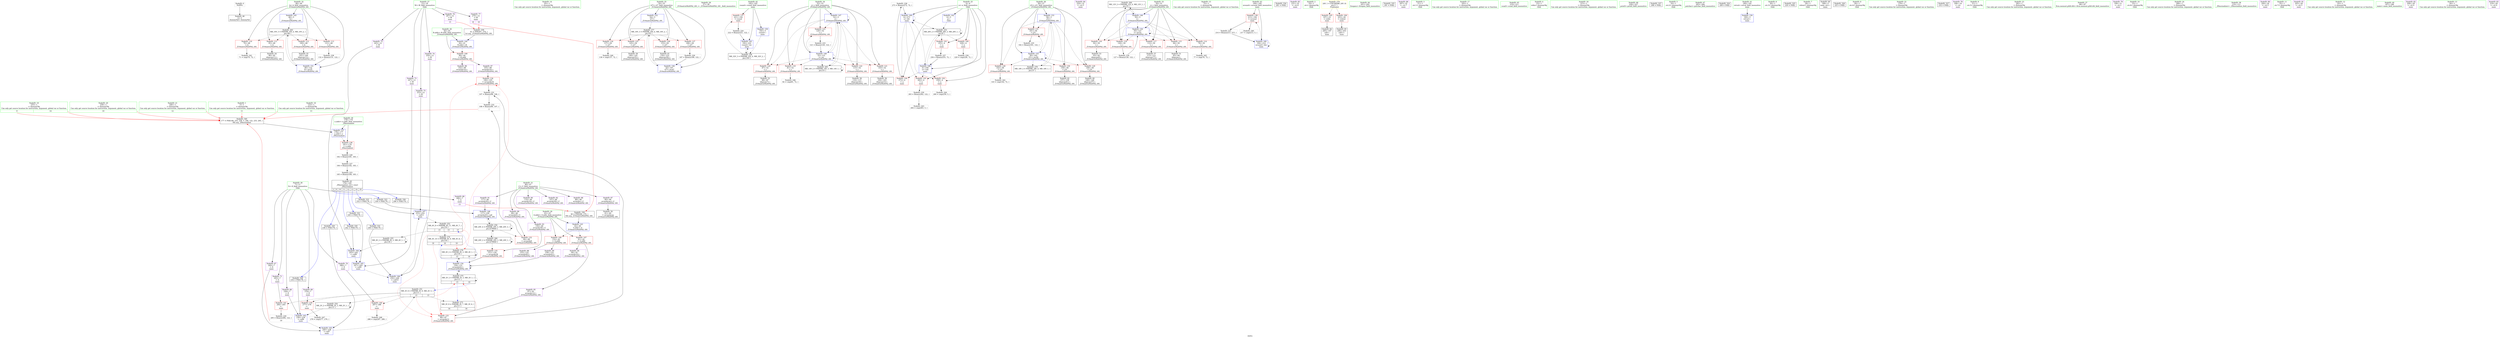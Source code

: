 digraph "SVFG" {
	label="SVFG";

	Node0x5633b937b6a0 [shape=record,color=grey,label="{NodeID: 0\nNullPtr}"];
	Node0x5633b937b6a0 -> Node0x5633b937e700[style=solid];
	Node0x5633b9397b70 [shape=record,color=black,label="{NodeID: 263\nMR_10V_3 = PHI(MR_10V_4, MR_10V_2, )\npts\{49 \}\n}"];
	Node0x5633b9397b70 -> Node0x5633b937da30[style=dashed];
	Node0x5633b9397b70 -> Node0x5633b937db00[style=dashed];
	Node0x5633b9397b70 -> Node0x5633b937dbd0[style=dashed];
	Node0x5633b9397b70 -> Node0x5633b937dca0[style=dashed];
	Node0x5633b9397b70 -> Node0x5633b9384b10[style=dashed];
	Node0x5633b937dfc0 [shape=record,color=purple,label="{NodeID: 97\n105\<--99\narrayidx16\<--\n_Z10matrixMultPA2_iS0_\n}"];
	Node0x5633b937dfc0 -> Node0x5633b9383d40[style=solid];
	Node0x5633b937b260 [shape=record,color=green,label="{NodeID: 14\n65\<--1\n\<--dummyObj\nCan only get source location for instruction, argument, global var or function.}"];
	Node0x5633b939c570 [shape=record,color=black,label="{NodeID: 277\nMR_16V_3 = PHI(MR_16V_4, MR_16V_2, )\npts\{55 \}\n}"];
	Node0x5633b939c570 -> Node0x5633b9383520[style=dashed];
	Node0x5633b939c570 -> Node0x5633b93835f0[style=dashed];
	Node0x5633b939c570 -> Node0x5633b93836c0[style=dashed];
	Node0x5633b939c570 -> Node0x5633b9383790[style=dashed];
	Node0x5633b939c570 -> Node0x5633b9384f20[style=dashed];
	Node0x5633b937db00 [shape=record,color=red,label="{NodeID: 111\n95\<--48\n\<--k\n_Z10matrixMultPA2_iS0_\n}"];
	Node0x5633b937db00 -> Node0x5633b937ec10[style=solid];
	Node0x5633b937c520 [shape=record,color=green,label="{NodeID: 28\n37\<--38\n_Z10matrixMultPA2_iS0_\<--_Z10matrixMultPA2_iS0__field_insensitive\n}"];
	Node0x5633b93835f0 [shape=record,color=red,label="{NodeID: 125\n145\<--54\n\<--i27\n_Z10matrixMultPA2_iS0_\n}"];
	Node0x5633b93835f0 -> Node0x5633b937f020[style=solid];
	Node0x5633b937d140 [shape=record,color=green,label="{NodeID: 42\n192\<--193\nround\<--round_field_insensitive\nmain\n}"];
	Node0x5633b937d140 -> Node0x5633b9383fb0[style=solid];
	Node0x5633b937d140 -> Node0x5633b9385190[style=solid];
	Node0x5633b937d140 -> Node0x5633b9385330[style=solid];
	Node0x5633b9384150 [shape=record,color=red,label="{NodeID: 139\n277\<--276\n\<--\nmain\n}"];
	Node0x5633b9384150 -> Node0x5633b938be90[style=solid];
	Node0x5633b937edb0 [shape=record,color=black,label="{NodeID: 56\n104\<--103\nidxprom15\<--\n_Z10matrixMultPA2_iS0_\n}"];
	Node0x5633b938ae10 [shape=record,color=grey,label="{NodeID: 236\n273 = Binary(272, 72, )\n}"];
	Node0x5633b938ae10 -> Node0x5633b93859b0[style=solid];
	Node0x5633b9384cb0 [shape=record,color=blue,label="{NodeID: 153\n56\<--5\nj31\<--\n_Z10matrixMultPA2_iS0_\n}"];
	Node0x5633b9384cb0 -> Node0x5633b9383860[style=dashed];
	Node0x5633b9384cb0 -> Node0x5633b9383930[style=dashed];
	Node0x5633b9384cb0 -> Node0x5633b9383a00[style=dashed];
	Node0x5633b9384cb0 -> Node0x5633b9383ad0[style=dashed];
	Node0x5633b9384cb0 -> Node0x5633b9384e50[style=dashed];
	Node0x5633b9384cb0 -> Node0x5633b939ca70[style=dashed];
	Node0x5633b937f910 [shape=record,color=purple,label="{NodeID: 70\n286\<--7\n\<--X\nmain\n}"];
	Node0x5633b937f910 -> Node0x5633b9384220[style=solid];
	Node0x5633b93adc80 [shape=record,color=black,label="{NodeID: 333\n252 = PHI(176, )\n}"];
	Node0x5633b93adc80 -> Node0x5633b9385810[style=solid];
	Node0x5633b9385810 [shape=record,color=blue,label="{NodeID: 167\n253\<--252\n\<--call11\nmain\n}"];
	Node0x5633b9385810 -> Node0x5633b9394470[style=dashed];
	Node0x5633b9380470 [shape=record,color=purple,label="{NodeID: 84\n224\<--31\n\<--.str.5\nmain\n}"];
	Node0x5633b935f1a0 [shape=record,color=green,label="{NodeID: 1\n5\<--1\n\<--dummyObj\nCan only get source location for instruction, argument, global var or function.|{<s0>11}}"];
	Node0x5633b935f1a0:s0 -> Node0x5633b93aea80[style=solid,color=red];
	Node0x5633b9398070 [shape=record,color=black,label="{NodeID: 264\nMR_12V_2 = PHI(MR_12V_4, MR_12V_1, )\npts\{51 \}\n}"];
	Node0x5633b9398070 -> Node0x5633b9384700[style=dashed];
	Node0x5633b937e090 [shape=record,color=purple,label="{NodeID: 98\n155\<--152\narrayidx40\<--\n_Z10matrixMultPA2_iS0_\n}"];
	Node0x5633b937bb40 [shape=record,color=green,label="{NodeID: 15\n72\<--1\n\<--dummyObj\nCan only get source location for instruction, argument, global var or function.}"];
	Node0x5633b939ca70 [shape=record,color=black,label="{NodeID: 278\nMR_18V_2 = PHI(MR_18V_4, MR_18V_1, )\npts\{57 \}\n}"];
	Node0x5633b939ca70 -> Node0x5633b9384cb0[style=dashed];
	Node0x5633b937dbd0 [shape=record,color=red,label="{NodeID: 112\n100\<--48\n\<--k\n_Z10matrixMultPA2_iS0_\n}"];
	Node0x5633b937dbd0 -> Node0x5633b937ece0[style=solid];
	Node0x5633b937c620 [shape=record,color=green,label="{NodeID: 29\n42\<--43\nA.addr\<--A.addr_field_insensitive\n_Z10matrixMultPA2_iS0_\n}"];
	Node0x5633b937c620 -> Node0x5633b937d7c0[style=solid];
	Node0x5633b937c620 -> Node0x5633b937d890[style=solid];
	Node0x5633b937c620 -> Node0x5633b9384490[style=solid];
	Node0x5633b93836c0 [shape=record,color=red,label="{NodeID: 126\n153\<--54\n\<--i27\n_Z10matrixMultPA2_iS0_\n}"];
	Node0x5633b93836c0 -> Node0x5633b937f1c0[style=solid];
	Node0x5633b937d210 [shape=record,color=green,label="{NodeID: 43\n194\<--195\nnround\<--nround_field_insensitive\nmain\n}"];
	Node0x5633b937d210 -> Node0x5633b9384080[style=solid];
	Node0x5633b937d210 -> Node0x5633b9385260[style=solid];
	Node0x5633b9389a90 [shape=record,color=grey,label="{NodeID: 223\n185 = Binary(184, 183, )\n}"];
	Node0x5633b9389a90 -> Node0x5633b937f360[style=solid];
	Node0x5633b9384220 [shape=record,color=red,label="{NodeID: 140\n287\<--286\n\<--\nmain\n}"];
	Node0x5633b9384220 -> Node0x5633b938c010[style=solid];
	Node0x5633b937ee80 [shape=record,color=black,label="{NodeID: 57\n113\<--112\nidxprom17\<--\n_Z10matrixMultPA2_iS0_\n}"];
	Node0x5633b938af90 [shape=record,color=grey,label="{NodeID: 237\n256 = Binary(255, 72, )\n}"];
	Node0x5633b938af90 -> Node0x5633b93858e0[style=solid];
	Node0x5633b9384d80 [shape=record,color=blue,label="{NodeID: 154\n158\<--151\narrayidx42\<--\n_Z10matrixMultPA2_iS0_\n}"];
	Node0x5633b9384d80 -> Node0x5633b9384d80[style=dashed];
	Node0x5633b9384d80 -> Node0x5633b939bb70[style=dashed];
	Node0x5633b9384d80 -> Node0x5633b939c070[style=dashed];
	Node0x5633b937f9e0 [shape=record,color=purple,label="{NodeID: 71\n293\<--7\n\<--X\nmain\n}"];
	Node0x5633b937f9e0 -> Node0x5633b93842f0[style=solid];
	Node0x5633b93addc0 [shape=record,color=black,label="{NodeID: 334\n281 = PHI()\n}"];
	Node0x5633b9393f70 [shape=record,color=black,label="{NodeID: 251\nMR_2V_6 = PHI(MR_2V_9, MR_2V_5, )\npts\{11 \}\n|{|<s5>15|<s6>15}}"];
	Node0x5633b9393f70 -> Node0x5633b9384150[style=dashed];
	Node0x5633b9393f70 -> Node0x5633b9384220[style=dashed];
	Node0x5633b9393f70 -> Node0x5633b93842f0[style=dashed];
	Node0x5633b9393f70 -> Node0x5633b9394e70[style=dashed];
	Node0x5633b9393f70 -> Node0x5633b939b170[style=dashed];
	Node0x5633b9393f70:s5 -> Node0x5633b9383c70[style=dashed,color=red];
	Node0x5633b9393f70:s6 -> Node0x5633b939bb70[style=dashed,color=red];
	Node0x5633b93858e0 [shape=record,color=blue,label="{NodeID: 168\n4\<--256\nn\<--sub\nmain\n}"];
	Node0x5633b93858e0 -> Node0x5633b937e3d0[style=dashed];
	Node0x5633b93858e0 -> Node0x5633b937e4a0[style=dashed];
	Node0x5633b93858e0 -> Node0x5633b937e570[style=dashed];
	Node0x5633b93858e0 -> Node0x5633b93859b0[style=dashed];
	Node0x5633b93858e0 -> Node0x5633b9394970[style=dashed];
	Node0x5633b9380540 [shape=record,color=purple,label="{NodeID: 85\n231\<--33\n\<--.str.6\nmain\n}"];
	Node0x5633b935e6b0 [shape=record,color=green,label="{NodeID: 2\n19\<--1\n.str\<--dummyObj\nGlob }"];
	Node0x5633b9398570 [shape=record,color=black,label="{NodeID: 265\nMR_14V_2 = PHI(MR_14V_3, MR_14V_1, )\npts\{53 \}\n}"];
	Node0x5633b9398570 -> Node0x5633b93847d0[style=dashed];
	Node0x5633b9398570 -> Node0x5633b9398570[style=dashed];
	Node0x5633b937e160 [shape=record,color=purple,label="{NodeID: 99\n158\<--152\narrayidx42\<--\n_Z10matrixMultPA2_iS0_\n}"];
	Node0x5633b937e160 -> Node0x5633b9384d80[style=solid];
	Node0x5633b937bbd0 [shape=record,color=green,label="{NodeID: 16\n122\<--1\n\<--dummyObj\nCan only get source location for instruction, argument, global var or function.|{<s0>13}}"];
	Node0x5633b937bbd0:s0 -> Node0x5633b93aea80[style=solid,color=red];
	Node0x5633b939cf70 [shape=record,color=yellow,style=double,label="{NodeID: 279\n24V_1 = ENCHI(MR_24V_0)\npts\{1 \}\nFun[main]}"];
	Node0x5633b939cf70 -> Node0x5633b937e640[style=dashed];
	Node0x5633b939cf70 -> Node0x5633b937d6f0[style=dashed];
	Node0x5633b937dca0 [shape=record,color=red,label="{NodeID: 113\n131\<--48\n\<--k\n_Z10matrixMultPA2_iS0_\n}"];
	Node0x5633b937dca0 -> Node0x5633b938b110[style=solid];
	Node0x5633b937c6f0 [shape=record,color=green,label="{NodeID: 30\n44\<--45\nB.addr\<--B.addr_field_insensitive\n_Z10matrixMultPA2_iS0_\n}"];
	Node0x5633b937c6f0 -> Node0x5633b937d960[style=solid];
	Node0x5633b937c6f0 -> Node0x5633b9384560[style=solid];
	Node0x5633b9383790 [shape=record,color=red,label="{NodeID: 127\n166\<--54\n\<--i27\n_Z10matrixMultPA2_iS0_\n}"];
	Node0x5633b9383790 -> Node0x5633b9389f10[style=solid];
	Node0x5633b937d2e0 [shape=record,color=green,label="{NodeID: 44\n201\<--202\nfreopen\<--freopen_field_insensitive\n}"];
	Node0x5633b9389c10 [shape=record,color=grey,label="{NodeID: 224\n222 = Binary(221, 122, )\n}"];
	Node0x5633b9389c10 -> Node0x5633b9385330[style=solid];
	Node0x5633b93842f0 [shape=record,color=red,label="{NodeID: 141\n294\<--293\n\<--\nmain\n}"];
	Node0x5633b93842f0 -> Node0x5633b938a390[style=solid];
	Node0x5633b937ef50 [shape=record,color=black,label="{NodeID: 58\n116\<--115\nidxprom19\<--\n_Z10matrixMultPA2_iS0_\n}"];
	Node0x5633b938b110 [shape=record,color=grey,label="{NodeID: 238\n132 = Binary(131, 122, )\n}"];
	Node0x5633b938b110 -> Node0x5633b9384b10[style=solid];
	Node0x5633b9384e50 [shape=record,color=blue,label="{NodeID: 155\n56\<--162\nj31\<--inc44\n_Z10matrixMultPA2_iS0_\n}"];
	Node0x5633b9384e50 -> Node0x5633b9383860[style=dashed];
	Node0x5633b9384e50 -> Node0x5633b9383930[style=dashed];
	Node0x5633b9384e50 -> Node0x5633b9383a00[style=dashed];
	Node0x5633b9384e50 -> Node0x5633b9383ad0[style=dashed];
	Node0x5633b9384e50 -> Node0x5633b9384e50[style=dashed];
	Node0x5633b9384e50 -> Node0x5633b939ca70[style=dashed];
	Node0x5633b937fab0 [shape=record,color=purple,label="{NodeID: 72\n243\<--12\n\<--W\nmain\n}"];
	Node0x5633b937fab0 -> Node0x5633b93855a0[style=solid];
	Node0x5633b93ae1f0 [shape=record,color=black,label="{NodeID: 335\n291 = PHI()\n}"];
	Node0x5633b9394470 [shape=record,color=black,label="{NodeID: 252\nMR_4V_8 = PHI(MR_4V_11, MR_4V_7, )\npts\{18 \}\n|{|<s2>15|<s3>15|<s4>15}}"];
	Node0x5633b9394470 -> Node0x5633b9395370[style=dashed];
	Node0x5633b9394470 -> Node0x5633b939b670[style=dashed];
	Node0x5633b9394470:s2 -> Node0x5633b9383c70[style=dashed,color=red];
	Node0x5633b9394470:s3 -> Node0x5633b9383d40[style=dashed,color=red];
	Node0x5633b9394470:s4 -> Node0x5633b939c070[style=dashed,color=red];
	Node0x5633b93859b0 [shape=record,color=blue,label="{NodeID: 169\n4\<--273\nn\<--div\nmain\n}"];
	Node0x5633b93859b0 -> Node0x5633b937e3d0[style=dashed];
	Node0x5633b93859b0 -> Node0x5633b937e4a0[style=dashed];
	Node0x5633b93859b0 -> Node0x5633b937e570[style=dashed];
	Node0x5633b93859b0 -> Node0x5633b93859b0[style=dashed];
	Node0x5633b93859b0 -> Node0x5633b9394970[style=dashed];
	Node0x5633b9380610 [shape=record,color=purple,label="{NodeID: 86\n297\<--35\n\<--.str.7\nmain\n}"];
	Node0x5633b935e980 [shape=record,color=green,label="{NodeID: 3\n21\<--1\n.str.1\<--dummyObj\nGlob }"];
	Node0x5633b9398a70 [shape=record,color=black,label="{NodeID: 266\nMR_20V_2 = PHI(MR_20V_3, MR_20V_1, )\npts\{470000 \}\n}"];
	Node0x5633b9398a70 -> Node0x5633b9383e10[style=dashed];
	Node0x5633b9398a70 -> Node0x5633b9396770[style=dashed];
	Node0x5633b9398a70 -> Node0x5633b9398a70[style=dashed];
	Node0x5633b937e230 [shape=record,color=red,label="{NodeID: 100\n228\<--4\n\<--n\nmain\n}"];
	Node0x5633b937e230 -> Node0x5633b938b290[style=solid];
	Node0x5633b937bc60 [shape=record,color=green,label="{NodeID: 17\n183\<--1\n\<--dummyObj\nCan only get source location for instruction, argument, global var or function.}"];
	Node0x5633b937dd70 [shape=record,color=red,label="{NodeID: 114\n76\<--50\n\<--i\n_Z10matrixMultPA2_iS0_\n}"];
	Node0x5633b937dd70 -> Node0x5633b938bb90[style=solid];
	Node0x5633b937c7c0 [shape=record,color=green,label="{NodeID: 31\n46\<--47\nC\<--C_field_insensitive\n_Z10matrixMultPA2_iS0_\n}"];
	Node0x5633b937c7c0 -> Node0x5633b93806e0[style=solid];
	Node0x5633b937c7c0 -> Node0x5633b93807b0[style=solid];
	Node0x5633b937c7c0 -> Node0x5633b9380880[style=solid];
	Node0x5633b937c7c0 -> Node0x5633b9380950[style=solid];
	Node0x5633b937c7c0 -> Node0x5633b9380a20[style=solid];
	Node0x5633b937c7c0 -> Node0x5633b9380af0[style=solid];
	Node0x5633b937c7c0 -> Node0x5633b9380bc0[style=solid];
	Node0x5633b9383860 [shape=record,color=red,label="{NodeID: 128\n142\<--56\n\<--j31\n_Z10matrixMultPA2_iS0_\n}"];
	Node0x5633b9383860 -> Node0x5633b938b710[style=solid];
	Node0x5633b937d3e0 [shape=record,color=green,label="{NodeID: 45\n210\<--211\nscanf\<--scanf_field_insensitive\n}"];
	Node0x5633b9389d90 [shape=record,color=grey,label="{NodeID: 225\n214 = Binary(213, 215, )\n}"];
	Node0x5633b9389d90 -> Node0x5633b9385260[style=solid];
	Node0x5633b93843c0 [shape=record,color=blue,label="{NodeID: 142\n4\<--5\nn\<--\nGlob }"];
	Node0x5633b93843c0 -> Node0x5633b9394970[style=dashed];
	Node0x5633b937f020 [shape=record,color=black,label="{NodeID: 59\n146\<--145\nidxprom35\<--\n_Z10matrixMultPA2_iS0_\n}"];
	Node0x5633b938b290 [shape=record,color=grey,label="{NodeID: 239\n229 = cmp(228, 72, )\n}"];
	Node0x5633b9384f20 [shape=record,color=blue,label="{NodeID: 156\n54\<--167\ni27\<--inc47\n_Z10matrixMultPA2_iS0_\n}"];
	Node0x5633b9384f20 -> Node0x5633b939c570[style=dashed];
	Node0x5633b937fb80 [shape=record,color=purple,label="{NodeID: 73\n247\<--12\n\<--W\nmain\n}"];
	Node0x5633b937fb80 -> Node0x5633b9385670[style=solid];
	Node0x5633b93ae2f0 [shape=record,color=black,label="{NodeID: 336\n296 = PHI(176, )\n}"];
	Node0x5633b9394970 [shape=record,color=black,label="{NodeID: 253\nMR_26V_2 = PHI(MR_26V_3, MR_26V_1, )\npts\{6 \}\n}"];
	Node0x5633b9394970 -> Node0x5633b937e230[style=dashed];
	Node0x5633b9394970 -> Node0x5633b937e300[style=dashed];
	Node0x5633b9394970 -> Node0x5633b93858e0[style=dashed];
	Node0x5633b9394970 -> Node0x5633b9394970[style=dashed];
	Node0x5633b93806e0 [shape=record,color=purple,label="{NodeID: 87\n60\<--46\narraydecay\<--C\n_Z10matrixMultPA2_iS0_\n}"];
	Node0x5633b93806e0 -> Node0x5633b937e8d0[style=solid];
	Node0x5633b935fdc0 [shape=record,color=green,label="{NodeID: 4\n23\<--1\nstdin\<--dummyObj\nGlob }"];
	Node0x5633b937e300 [shape=record,color=red,label="{NodeID: 101\n255\<--4\n\<--n\nmain\n}"];
	Node0x5633b937e300 -> Node0x5633b938af90[style=solid];
	Node0x5633b937bcf0 [shape=record,color=green,label="{NodeID: 18\n215\<--1\n\<--dummyObj\nCan only get source location for instruction, argument, global var or function.}"];
	Node0x5633b9382e50 [shape=record,color=red,label="{NodeID: 115\n84\<--50\n\<--i\n_Z10matrixMultPA2_iS0_\n}"];
	Node0x5633b9382e50 -> Node0x5633b937e9a0[style=solid];
	Node0x5633b937c890 [shape=record,color=green,label="{NodeID: 32\n48\<--49\nk\<--k_field_insensitive\n_Z10matrixMultPA2_iS0_\n}"];
	Node0x5633b937c890 -> Node0x5633b937da30[style=solid];
	Node0x5633b937c890 -> Node0x5633b937db00[style=solid];
	Node0x5633b937c890 -> Node0x5633b937dbd0[style=solid];
	Node0x5633b937c890 -> Node0x5633b937dca0[style=solid];
	Node0x5633b937c890 -> Node0x5633b9384630[style=solid];
	Node0x5633b937c890 -> Node0x5633b9384b10[style=solid];
	Node0x5633b9383930 [shape=record,color=red,label="{NodeID: 129\n148\<--56\n\<--j31\n_Z10matrixMultPA2_iS0_\n}"];
	Node0x5633b9383930 -> Node0x5633b937f0f0[style=solid];
	Node0x5633b937d4e0 [shape=record,color=green,label="{NodeID: 46\n226\<--227\nprintf\<--printf_field_insensitive\n}"];
	Node0x5633b9389f10 [shape=record,color=grey,label="{NodeID: 226\n167 = Binary(166, 122, )\n}"];
	Node0x5633b9389f10 -> Node0x5633b9384f20[style=solid];
	Node0x5633b9384490 [shape=record,color=blue,label="{NodeID: 143\n42\<--40\nA.addr\<--A\n_Z10matrixMultPA2_iS0_\n}"];
	Node0x5633b9384490 -> Node0x5633b937d7c0[style=dashed];
	Node0x5633b9384490 -> Node0x5633b937d890[style=dashed];
	Node0x5633b937f0f0 [shape=record,color=black,label="{NodeID: 60\n149\<--148\nidxprom37\<--\n_Z10matrixMultPA2_iS0_\n}"];
	Node0x5633b93ad090 [shape=record,color=black,label="{NodeID: 323\n109 = PHI(176, )\n}"];
	Node0x5633b93ad090 -> Node0x5633b93848a0[style=solid];
	Node0x5633b938b410 [shape=record,color=grey,label="{NodeID: 240\n217 = cmp(213, 5, )\n}"];
	Node0x5633b9384ff0 [shape=record,color=blue,label="{NodeID: 157\n178\<--177\nx.addr\<--x\n_Z9normalizei\n}"];
	Node0x5633b9384ff0 -> Node0x5633b9383ee0[style=dashed];
	Node0x5633b937fc50 [shape=record,color=purple,label="{NodeID: 74\n250\<--12\n\<--W\nmain\n}"];
	Node0x5633b937fc50 -> Node0x5633b9385740[style=solid];
	Node0x5633b93ae520 [shape=record,color=black,label="{NodeID: 337\n298 = PHI()\n}"];
	Node0x5633b9394e70 [shape=record,color=black,label="{NodeID: 254\nMR_2V_2 = PHI(MR_2V_3, MR_2V_1, )\npts\{11 \}\n}"];
	Node0x5633b9394e70 -> Node0x5633b9385400[style=dashed];
	Node0x5633b9394e70 -> Node0x5633b9394e70[style=dashed];
	Node0x5633b93807b0 [shape=record,color=purple,label="{NodeID: 88\n86\<--46\narrayidx\<--C\n_Z10matrixMultPA2_iS0_\n}"];
	Node0x5633b935f8a0 [shape=record,color=green,label="{NodeID: 5\n24\<--1\n.str.2\<--dummyObj\nGlob }"];
	Node0x5633b937e3d0 [shape=record,color=red,label="{NodeID: 102\n259\<--4\n\<--n\nmain\n}"];
	Node0x5633b937e3d0 -> Node0x5633b938ba10[style=solid];
	Node0x5633b937bd80 [shape=record,color=green,label="{NodeID: 19\n235\<--1\n\<--dummyObj\nCan only get source location for instruction, argument, global var or function.|{<s0>9|<s1>14}}"];
	Node0x5633b937bd80:s0 -> Node0x5633b93aea80[style=solid,color=red];
	Node0x5633b937bd80:s1 -> Node0x5633b93aea80[style=solid,color=red];
	Node0x5633b9382ee0 [shape=record,color=red,label="{NodeID: 116\n92\<--50\n\<--i\n_Z10matrixMultPA2_iS0_\n}"];
	Node0x5633b9382ee0 -> Node0x5633b937eb40[style=solid];
	Node0x5633b937c960 [shape=record,color=green,label="{NodeID: 33\n50\<--51\ni\<--i_field_insensitive\n_Z10matrixMultPA2_iS0_\n}"];
	Node0x5633b937c960 -> Node0x5633b937dd70[style=solid];
	Node0x5633b937c960 -> Node0x5633b9382e50[style=solid];
	Node0x5633b937c960 -> Node0x5633b9382ee0[style=solid];
	Node0x5633b937c960 -> Node0x5633b9382f70[style=solid];
	Node0x5633b937c960 -> Node0x5633b9383040[style=solid];
	Node0x5633b937c960 -> Node0x5633b9384700[style=solid];
	Node0x5633b937c960 -> Node0x5633b9384a40[style=solid];
	Node0x5633b9383a00 [shape=record,color=red,label="{NodeID: 130\n156\<--56\n\<--j31\n_Z10matrixMultPA2_iS0_\n}"];
	Node0x5633b9383a00 -> Node0x5633b937f290[style=solid];
	Node0x5633b937d5e0 [shape=record,color=green,label="{NodeID: 47\n283\<--284\nputchar\<--putchar_field_insensitive\n}"];
	Node0x5633b938a090 [shape=record,color=grey,label="{NodeID: 227\n184 = Binary(182, 183, )\n}"];
	Node0x5633b938a090 -> Node0x5633b9389a90[style=solid];
	Node0x5633b9384560 [shape=record,color=blue,label="{NodeID: 144\n44\<--41\nB.addr\<--B\n_Z10matrixMultPA2_iS0_\n}"];
	Node0x5633b9384560 -> Node0x5633b937d960[style=dashed];
	Node0x5633b937f1c0 [shape=record,color=black,label="{NodeID: 61\n154\<--153\nidxprom39\<--\n_Z10matrixMultPA2_iS0_\n}"];
	Node0x5633b93ad280 [shape=record,color=black,label="{NodeID: 324\n209 = PHI()\n}"];
	Node0x5633b938b590 [shape=record,color=grey,label="{NodeID: 241\n71 = cmp(70, 72, )\n}"];
	Node0x5633b93850c0 [shape=record,color=blue,label="{NodeID: 158\n190\<--5\nretval\<--\nmain\n}"];
	Node0x5633b937fd20 [shape=record,color=purple,label="{NodeID: 75\n253\<--12\n\<--W\nmain\n}"];
	Node0x5633b937fd20 -> Node0x5633b9385810[style=solid];
	Node0x5633b93ae5f0 [shape=record,color=black,label="{NodeID: 338\n40 = PHI(266, 270, )\n0th arg _Z10matrixMultPA2_iS0_ }"];
	Node0x5633b93ae5f0 -> Node0x5633b9384490[style=solid];
	Node0x5633b9395370 [shape=record,color=black,label="{NodeID: 255\nMR_4V_2 = PHI(MR_4V_3, MR_4V_1, )\npts\{18 \}\n}"];
	Node0x5633b9395370 -> Node0x5633b93855a0[style=dashed];
	Node0x5633b9395370 -> Node0x5633b9395370[style=dashed];
	Node0x5633b9380880 [shape=record,color=purple,label="{NodeID: 89\n89\<--46\narrayidx8\<--C\n_Z10matrixMultPA2_iS0_\n}"];
	Node0x5633b9380880 -> Node0x5633b9383ba0[style=solid];
	Node0x5633b935f9e0 [shape=record,color=green,label="{NodeID: 6\n26\<--1\n.str.3\<--dummyObj\nGlob }"];
	Node0x5633b937e4a0 [shape=record,color=red,label="{NodeID: 103\n262\<--4\n\<--n\nmain\n}"];
	Node0x5633b937e4a0 -> Node0x5633b938a510[style=solid];
	Node0x5633b937be10 [shape=record,color=green,label="{NodeID: 20\n239\<--1\n\<--dummyObj\nCan only get source location for instruction, argument, global var or function.|{<s0>10}}"];
	Node0x5633b937be10:s0 -> Node0x5633b93aea80[style=solid,color=red];
	Node0x5633b9382f70 [shape=record,color=red,label="{NodeID: 117\n112\<--50\n\<--i\n_Z10matrixMultPA2_iS0_\n}"];
	Node0x5633b9382f70 -> Node0x5633b937ee80[style=solid];
	Node0x5633b937ca30 [shape=record,color=green,label="{NodeID: 34\n52\<--53\nj\<--j_field_insensitive\n_Z10matrixMultPA2_iS0_\n}"];
	Node0x5633b937ca30 -> Node0x5633b9383110[style=solid];
	Node0x5633b937ca30 -> Node0x5633b93831e0[style=solid];
	Node0x5633b937ca30 -> Node0x5633b93832b0[style=solid];
	Node0x5633b937ca30 -> Node0x5633b9383380[style=solid];
	Node0x5633b937ca30 -> Node0x5633b9383450[style=solid];
	Node0x5633b937ca30 -> Node0x5633b93847d0[style=solid];
	Node0x5633b937ca30 -> Node0x5633b9384970[style=solid];
	Node0x5633b9383ad0 [shape=record,color=red,label="{NodeID: 131\n161\<--56\n\<--j31\n_Z10matrixMultPA2_iS0_\n}"];
	Node0x5633b9383ad0 -> Node0x5633b938ac90[style=solid];
	Node0x5633b937e700 [shape=record,color=black,label="{NodeID: 48\n2\<--3\ndummyVal\<--dummyVal\n}"];
	Node0x5633b938a210 [shape=record,color=grey,label="{NodeID: 228\n182 = Binary(181, 183, )\n}"];
	Node0x5633b938a210 -> Node0x5633b938a090[style=solid];
	Node0x5633b9384630 [shape=record,color=blue,label="{NodeID: 145\n48\<--5\nk\<--\n_Z10matrixMultPA2_iS0_\n}"];
	Node0x5633b9384630 -> Node0x5633b9397b70[style=dashed];
	Node0x5633b937f290 [shape=record,color=black,label="{NodeID: 62\n157\<--156\nidxprom41\<--\n_Z10matrixMultPA2_iS0_\n}"];
	Node0x5633b93ad350 [shape=record,color=black,label="{NodeID: 325\n220 = PHI()\n}"];
	Node0x5633b938b710 [shape=record,color=grey,label="{NodeID: 242\n143 = cmp(142, 72, )\n}"];
	Node0x5633b9385190 [shape=record,color=blue,label="{NodeID: 159\n192\<--5\nround\<--\nmain\n}"];
	Node0x5633b9385190 -> Node0x5633b9395870[style=dashed];
	Node0x5633b937fdf0 [shape=record,color=purple,label="{NodeID: 76\n267\<--12\n\<--W\nmain\n|{<s0>15}}"];
	Node0x5633b937fdf0:s0 -> Node0x5633b93ae900[style=solid,color=red];
	Node0x5633b93ae900 [shape=record,color=black,label="{NodeID: 339\n41 = PHI(267, 270, )\n1st arg _Z10matrixMultPA2_iS0_ }"];
	Node0x5633b93ae900 -> Node0x5633b9384560[style=solid];
	Node0x5633b9395870 [shape=record,color=black,label="{NodeID: 256\nMR_32V_3 = PHI(MR_32V_4, MR_32V_2, )\npts\{193 \}\n}"];
	Node0x5633b9395870 -> Node0x5633b9383fb0[style=dashed];
	Node0x5633b9395870 -> Node0x5633b9385330[style=dashed];
	Node0x5633b9380950 [shape=record,color=purple,label="{NodeID: 90\n114\<--46\narrayidx18\<--C\n_Z10matrixMultPA2_iS0_\n}"];
	Node0x5633b937adc0 [shape=record,color=green,label="{NodeID: 7\n28\<--1\nstdout\<--dummyObj\nGlob }"];
	Node0x5633b937e570 [shape=record,color=red,label="{NodeID: 104\n272\<--4\n\<--n\nmain\n}"];
	Node0x5633b937e570 -> Node0x5633b938ae10[style=solid];
	Node0x5633b937bee0 [shape=record,color=green,label="{NodeID: 21\n246\<--1\n\<--dummyObj\nCan only get source location for instruction, argument, global var or function.|{<s0>12}}"];
	Node0x5633b937bee0:s0 -> Node0x5633b93aea80[style=solid,color=red];
	Node0x5633b9383040 [shape=record,color=red,label="{NodeID: 118\n126\<--50\n\<--i\n_Z10matrixMultPA2_iS0_\n}"];
	Node0x5633b9383040 -> Node0x5633b938ab10[style=solid];
	Node0x5633b937cb00 [shape=record,color=green,label="{NodeID: 35\n54\<--55\ni27\<--i27_field_insensitive\n_Z10matrixMultPA2_iS0_\n}"];
	Node0x5633b937cb00 -> Node0x5633b9383520[style=solid];
	Node0x5633b937cb00 -> Node0x5633b93835f0[style=solid];
	Node0x5633b937cb00 -> Node0x5633b93836c0[style=solid];
	Node0x5633b937cb00 -> Node0x5633b9383790[style=solid];
	Node0x5633b937cb00 -> Node0x5633b9384be0[style=solid];
	Node0x5633b937cb00 -> Node0x5633b9384f20[style=solid];
	Node0x5633b9383ba0 [shape=record,color=red,label="{NodeID: 132\n90\<--89\n\<--arrayidx8\n_Z10matrixMultPA2_iS0_\n}"];
	Node0x5633b9383ba0 -> Node0x5633b938a810[style=solid];
	Node0x5633b937e800 [shape=record,color=black,label="{NodeID: 49\n189\<--5\nmain_ret\<--\nmain\n}"];
	Node0x5633b938a390 [shape=record,color=grey,label="{NodeID: 229\n295 = Binary(294, 122, )\n|{<s0>19}}"];
	Node0x5633b938a390:s0 -> Node0x5633b93aea80[style=solid,color=red];
	Node0x5633b9384700 [shape=record,color=blue,label="{NodeID: 146\n50\<--5\ni\<--\n_Z10matrixMultPA2_iS0_\n}"];
	Node0x5633b9384700 -> Node0x5633b937dd70[style=dashed];
	Node0x5633b9384700 -> Node0x5633b9382e50[style=dashed];
	Node0x5633b9384700 -> Node0x5633b9382ee0[style=dashed];
	Node0x5633b9384700 -> Node0x5633b9382f70[style=dashed];
	Node0x5633b9384700 -> Node0x5633b9383040[style=dashed];
	Node0x5633b9384700 -> Node0x5633b9384a40[style=dashed];
	Node0x5633b9384700 -> Node0x5633b9398070[style=dashed];
	Node0x5633b937f360 [shape=record,color=black,label="{NodeID: 63\n176\<--185\n_Z9normalizei_ret\<--rem1\n_Z9normalizei\n|{<s0>2|<s1>9|<s2>10|<s3>11|<s4>12|<s5>13|<s6>14|<s7>19}}"];
	Node0x5633b937f360:s0 -> Node0x5633b93ad090[style=solid,color=blue];
	Node0x5633b937f360:s1 -> Node0x5633b93ad5c0[style=solid,color=blue];
	Node0x5633b937f360:s2 -> Node0x5633b93ad780[style=solid,color=blue];
	Node0x5633b937f360:s3 -> Node0x5633b93ad8c0[style=solid,color=blue];
	Node0x5633b937f360:s4 -> Node0x5633b93ada00[style=solid,color=blue];
	Node0x5633b937f360:s5 -> Node0x5633b93adb40[style=solid,color=blue];
	Node0x5633b937f360:s6 -> Node0x5633b93adc80[style=solid,color=blue];
	Node0x5633b937f360:s7 -> Node0x5633b93ae2f0[style=solid,color=blue];
	Node0x5633b93ad420 [shape=record,color=black,label="{NodeID: 326\n225 = PHI()\n}"];
	Node0x5633b938b890 [shape=record,color=grey,label="{NodeID: 243\n264 = cmp(263, 5, )\n}"];
	Node0x5633b9385260 [shape=record,color=blue,label="{NodeID: 160\n194\<--214\nnround\<--dec\nmain\n}"];
	Node0x5633b9385260 -> Node0x5633b9384080[style=dashed];
	Node0x5633b9385260 -> Node0x5633b9385260[style=dashed];
	Node0x5633b937fec0 [shape=record,color=purple,label="{NodeID: 77\n270\<--12\n\<--W\nmain\n|{<s0>16|<s1>16}}"];
	Node0x5633b937fec0:s0 -> Node0x5633b93ae5f0[style=solid,color=red];
	Node0x5633b937fec0:s1 -> Node0x5633b93ae900[style=solid,color=red];
	Node0x5633b93aea80 [shape=record,color=black,label="{NodeID: 340\n177 = PHI(108, 235, 239, 5, 246, 122, 235, 295, )\n0th arg _Z9normalizei }"];
	Node0x5633b93aea80 -> Node0x5633b9384ff0[style=solid];
	Node0x5633b9380a20 [shape=record,color=purple,label="{NodeID: 91\n117\<--46\narrayidx20\<--C\n_Z10matrixMultPA2_iS0_\n}"];
	Node0x5633b9380a20 -> Node0x5633b93848a0[style=solid];
	Node0x5633b935e530 [shape=record,color=green,label="{NodeID: 8\n29\<--1\n.str.4\<--dummyObj\nGlob }"];
	Node0x5633b937e640 [shape=record,color=red,label="{NodeID: 105\n197\<--23\n\<--stdin\nmain\n}"];
	Node0x5633b937e640 -> Node0x5633b937f430[style=solid];
	Node0x5633b937bfb0 [shape=record,color=green,label="{NodeID: 22\n279\<--1\n\<--dummyObj\nCan only get source location for instruction, argument, global var or function.}"];
	Node0x5633b9383110 [shape=record,color=red,label="{NodeID: 119\n81\<--52\n\<--j\n_Z10matrixMultPA2_iS0_\n}"];
	Node0x5633b9383110 -> Node0x5633b938bd10[style=solid];
	Node0x5633b937cbd0 [shape=record,color=green,label="{NodeID: 36\n56\<--57\nj31\<--j31_field_insensitive\n_Z10matrixMultPA2_iS0_\n}"];
	Node0x5633b937cbd0 -> Node0x5633b9383860[style=solid];
	Node0x5633b937cbd0 -> Node0x5633b9383930[style=solid];
	Node0x5633b937cbd0 -> Node0x5633b9383a00[style=solid];
	Node0x5633b937cbd0 -> Node0x5633b9383ad0[style=solid];
	Node0x5633b937cbd0 -> Node0x5633b9384cb0[style=solid];
	Node0x5633b937cbd0 -> Node0x5633b9384e50[style=solid];
	Node0x5633b9383c70 [shape=record,color=red,label="{NodeID: 133\n98\<--97\n\<--arrayidx12\n_Z10matrixMultPA2_iS0_\n}"];
	Node0x5633b9383c70 -> Node0x5633b938a690[style=solid];
	Node0x5633b937e8d0 [shape=record,color=black,label="{NodeID: 50\n61\<--60\n\<--arraydecay\n_Z10matrixMultPA2_iS0_\n}"];
	Node0x5633b938a510 [shape=record,color=grey,label="{NodeID: 230\n263 = Binary(262, 122, )\n}"];
	Node0x5633b938a510 -> Node0x5633b938b890[style=solid];
	Node0x5633b93847d0 [shape=record,color=blue,label="{NodeID: 147\n52\<--5\nj\<--\n_Z10matrixMultPA2_iS0_\n}"];
	Node0x5633b93847d0 -> Node0x5633b9383110[style=dashed];
	Node0x5633b93847d0 -> Node0x5633b93831e0[style=dashed];
	Node0x5633b93847d0 -> Node0x5633b93832b0[style=dashed];
	Node0x5633b93847d0 -> Node0x5633b9383380[style=dashed];
	Node0x5633b93847d0 -> Node0x5633b9383450[style=dashed];
	Node0x5633b93847d0 -> Node0x5633b93847d0[style=dashed];
	Node0x5633b93847d0 -> Node0x5633b9384970[style=dashed];
	Node0x5633b93847d0 -> Node0x5633b9398570[style=dashed];
	Node0x5633b937f430 [shape=record,color=black,label="{NodeID: 64\n200\<--197\ncall\<--\nmain\n}"];
	Node0x5633b93ad4f0 [shape=record,color=black,label="{NodeID: 327\n232 = PHI()\n}"];
	Node0x5633b938ba10 [shape=record,color=grey,label="{NodeID: 244\n260 = cmp(259, 5, )\n}"];
	Node0x5633b9385330 [shape=record,color=blue,label="{NodeID: 161\n192\<--222\nround\<--inc\nmain\n}"];
	Node0x5633b9385330 -> Node0x5633b9395870[style=dashed];
	Node0x5633b937ff90 [shape=record,color=purple,label="{NodeID: 78\n198\<--19\n\<--.str\nmain\n}"];
	Node0x5633b9380af0 [shape=record,color=purple,label="{NodeID: 92\n147\<--46\narrayidx36\<--C\n_Z10matrixMultPA2_iS0_\n}"];
	Node0x5633b935e5c0 [shape=record,color=green,label="{NodeID: 9\n31\<--1\n.str.5\<--dummyObj\nGlob }"];
	Node0x5633b937d6f0 [shape=record,color=red,label="{NodeID: 106\n203\<--28\n\<--stdout\nmain\n}"];
	Node0x5633b937d6f0 -> Node0x5633b937f500[style=solid];
	Node0x5633b937c080 [shape=record,color=green,label="{NodeID: 23\n282\<--1\n\<--dummyObj\nCan only get source location for instruction, argument, global var or function.}"];
	Node0x5633b93831e0 [shape=record,color=red,label="{NodeID: 120\n87\<--52\n\<--j\n_Z10matrixMultPA2_iS0_\n}"];
	Node0x5633b93831e0 -> Node0x5633b937ea70[style=solid];
	Node0x5633b937cca0 [shape=record,color=green,label="{NodeID: 37\n66\<--67\nllvm.memset.p0i8.i64\<--llvm.memset.p0i8.i64_field_insensitive\n}"];
	Node0x5633b9383d40 [shape=record,color=red,label="{NodeID: 134\n106\<--105\n\<--arrayidx16\n_Z10matrixMultPA2_iS0_\n}"];
	Node0x5633b9383d40 -> Node0x5633b938a690[style=solid];
	Node0x5633b937e9a0 [shape=record,color=black,label="{NodeID: 51\n85\<--84\nidxprom\<--\n_Z10matrixMultPA2_iS0_\n}"];
	Node0x5633b938a690 [shape=record,color=grey,label="{NodeID: 231\n107 = Binary(98, 106, )\n}"];
	Node0x5633b938a690 -> Node0x5633b938a810[style=solid];
	Node0x5633b93848a0 [shape=record,color=blue,label="{NodeID: 148\n117\<--109\narrayidx20\<--call\n_Z10matrixMultPA2_iS0_\n}"];
	Node0x5633b93848a0 -> Node0x5633b9396770[style=dashed];
	Node0x5633b937f500 [shape=record,color=black,label="{NodeID: 65\n206\<--203\ncall1\<--\nmain\n}"];
	Node0x5633b93ad5c0 [shape=record,color=black,label="{NodeID: 328\n234 = PHI(176, )\n}"];
	Node0x5633b93ad5c0 -> Node0x5633b9385400[style=solid];
	Node0x5633b938bb90 [shape=record,color=grey,label="{NodeID: 245\n77 = cmp(76, 72, )\n}"];
	Node0x5633b9385400 [shape=record,color=blue,label="{NodeID: 162\n236\<--234\n\<--call6\nmain\n}"];
	Node0x5633b9385400 -> Node0x5633b93854d0[style=dashed];
	Node0x5633b9380060 [shape=record,color=purple,label="{NodeID: 79\n199\<--21\n\<--.str.1\nmain\n}"];
	Node0x5633b9396770 [shape=record,color=black,label="{NodeID: 259\nMR_20V_4 = PHI(MR_20V_5, MR_20V_3, )\npts\{470000 \}\n}"];
	Node0x5633b9396770 -> Node0x5633b9383ba0[style=dashed];
	Node0x5633b9396770 -> Node0x5633b93848a0[style=dashed];
	Node0x5633b9396770 -> Node0x5633b9396770[style=dashed];
	Node0x5633b9396770 -> Node0x5633b9398a70[style=dashed];
	Node0x5633b9380bc0 [shape=record,color=purple,label="{NodeID: 93\n150\<--46\narrayidx38\<--C\n_Z10matrixMultPA2_iS0_\n}"];
	Node0x5633b9380bc0 -> Node0x5633b9383e10[style=solid];
	Node0x5633b935e7d0 [shape=record,color=green,label="{NodeID: 10\n33\<--1\n.str.6\<--dummyObj\nGlob }"];
	Node0x5633b939b170 [shape=record,color=black,label="{NodeID: 273\nMR_2V_8 = PHI(MR_2V_7, MR_2V_6, )\npts\{11 \}\n|{<s0>16|<s1>16}}"];
	Node0x5633b939b170:s0 -> Node0x5633b9383c70[style=dashed,color=red];
	Node0x5633b939b170:s1 -> Node0x5633b939bb70[style=dashed,color=red];
	Node0x5633b937d7c0 [shape=record,color=red,label="{NodeID: 107\n91\<--42\n\<--A.addr\n_Z10matrixMultPA2_iS0_\n}"];
	Node0x5633b937d7c0 -> Node0x5633b9380c90[style=solid];
	Node0x5633b937d7c0 -> Node0x5633b9380d60[style=solid];
	Node0x5633b937c150 [shape=record,color=green,label="{NodeID: 24\n289\<--1\n\<--dummyObj\nCan only get source location for instruction, argument, global var or function.}"];
	Node0x5633b93832b0 [shape=record,color=red,label="{NodeID: 121\n103\<--52\n\<--j\n_Z10matrixMultPA2_iS0_\n}"];
	Node0x5633b93832b0 -> Node0x5633b937edb0[style=solid];
	Node0x5633b937cda0 [shape=record,color=green,label="{NodeID: 38\n110\<--111\n_Z9normalizei\<--_Z9normalizei_field_insensitive\n}"];
	Node0x5633b9383e10 [shape=record,color=red,label="{NodeID: 135\n151\<--150\n\<--arrayidx38\n_Z10matrixMultPA2_iS0_\n}"];
	Node0x5633b9383e10 -> Node0x5633b9384d80[style=solid];
	Node0x5633b937ea70 [shape=record,color=black,label="{NodeID: 52\n88\<--87\nidxprom7\<--\n_Z10matrixMultPA2_iS0_\n}"];
	Node0x5633b938a810 [shape=record,color=grey,label="{NodeID: 232\n108 = Binary(90, 107, )\n|{<s0>2}}"];
	Node0x5633b938a810:s0 -> Node0x5633b93aea80[style=solid,color=red];
	Node0x5633b9384970 [shape=record,color=blue,label="{NodeID: 149\n52\<--121\nj\<--inc\n_Z10matrixMultPA2_iS0_\n}"];
	Node0x5633b9384970 -> Node0x5633b9383110[style=dashed];
	Node0x5633b9384970 -> Node0x5633b93831e0[style=dashed];
	Node0x5633b9384970 -> Node0x5633b93832b0[style=dashed];
	Node0x5633b9384970 -> Node0x5633b9383380[style=dashed];
	Node0x5633b9384970 -> Node0x5633b9383450[style=dashed];
	Node0x5633b9384970 -> Node0x5633b93847d0[style=dashed];
	Node0x5633b9384970 -> Node0x5633b9384970[style=dashed];
	Node0x5633b9384970 -> Node0x5633b9398570[style=dashed];
	Node0x5633b937f5d0 [shape=record,color=purple,label="{NodeID: 66\n236\<--7\n\<--X\nmain\n}"];
	Node0x5633b937f5d0 -> Node0x5633b9385400[style=solid];
	Node0x5633b93ad780 [shape=record,color=black,label="{NodeID: 329\n238 = PHI(176, )\n}"];
	Node0x5633b93ad780 -> Node0x5633b93854d0[style=solid];
	Node0x5633b938bd10 [shape=record,color=grey,label="{NodeID: 246\n82 = cmp(81, 72, )\n}"];
	Node0x5633b93854d0 [shape=record,color=blue,label="{NodeID: 163\n240\<--238\n\<--call7\nmain\n}"];
	Node0x5633b93854d0 -> Node0x5633b9393f70[style=dashed];
	Node0x5633b9380130 [shape=record,color=purple,label="{NodeID: 80\n204\<--24\n\<--.str.2\nmain\n}"];
	Node0x5633b9380c90 [shape=record,color=purple,label="{NodeID: 94\n94\<--91\narrayidx10\<--\n_Z10matrixMultPA2_iS0_\n}"];
	Node0x5633b935e860 [shape=record,color=green,label="{NodeID: 11\n35\<--1\n.str.7\<--dummyObj\nGlob }"];
	Node0x5633b939b670 [shape=record,color=black,label="{NodeID: 274\nMR_4V_10 = PHI(MR_4V_9, MR_4V_8, )\npts\{18 \}\n|{<s0>16|<s1>16|<s2>16}}"];
	Node0x5633b939b670:s0 -> Node0x5633b9383c70[style=dashed,color=red];
	Node0x5633b939b670:s1 -> Node0x5633b9383d40[style=dashed,color=red];
	Node0x5633b939b670:s2 -> Node0x5633b939c070[style=dashed,color=red];
	Node0x5633b937d890 [shape=record,color=red,label="{NodeID: 108\n152\<--42\n\<--A.addr\n_Z10matrixMultPA2_iS0_\n}"];
	Node0x5633b937d890 -> Node0x5633b937e090[style=solid];
	Node0x5633b937d890 -> Node0x5633b937e160[style=solid];
	Node0x5633b937c220 [shape=record,color=green,label="{NodeID: 25\n4\<--6\nn\<--n_field_insensitive\nGlob }"];
	Node0x5633b937c220 -> Node0x5633b937e230[style=solid];
	Node0x5633b937c220 -> Node0x5633b937e300[style=solid];
	Node0x5633b937c220 -> Node0x5633b937e3d0[style=solid];
	Node0x5633b937c220 -> Node0x5633b937e4a0[style=solid];
	Node0x5633b937c220 -> Node0x5633b937e570[style=solid];
	Node0x5633b937c220 -> Node0x5633b93843c0[style=solid];
	Node0x5633b937c220 -> Node0x5633b93858e0[style=solid];
	Node0x5633b937c220 -> Node0x5633b93859b0[style=solid];
	Node0x5633b9383380 [shape=record,color=red,label="{NodeID: 122\n115\<--52\n\<--j\n_Z10matrixMultPA2_iS0_\n}"];
	Node0x5633b9383380 -> Node0x5633b937ef50[style=solid];
	Node0x5633b937cea0 [shape=record,color=green,label="{NodeID: 39\n178\<--179\nx.addr\<--x.addr_field_insensitive\n_Z9normalizei\n}"];
	Node0x5633b937cea0 -> Node0x5633b9383ee0[style=solid];
	Node0x5633b937cea0 -> Node0x5633b9384ff0[style=solid];
	Node0x5633b9383ee0 [shape=record,color=red,label="{NodeID: 136\n181\<--178\n\<--x.addr\n_Z9normalizei\n}"];
	Node0x5633b9383ee0 -> Node0x5633b938a210[style=solid];
	Node0x5633b937eb40 [shape=record,color=black,label="{NodeID: 53\n93\<--92\nidxprom9\<--\n_Z10matrixMultPA2_iS0_\n}"];
	Node0x5633b938a990 [shape=record,color=grey,label="{NodeID: 233\n121 = Binary(120, 122, )\n}"];
	Node0x5633b938a990 -> Node0x5633b9384970[style=solid];
	Node0x5633b9384a40 [shape=record,color=blue,label="{NodeID: 150\n50\<--127\ni\<--inc22\n_Z10matrixMultPA2_iS0_\n}"];
	Node0x5633b9384a40 -> Node0x5633b937dd70[style=dashed];
	Node0x5633b9384a40 -> Node0x5633b9382e50[style=dashed];
	Node0x5633b9384a40 -> Node0x5633b9382ee0[style=dashed];
	Node0x5633b9384a40 -> Node0x5633b9382f70[style=dashed];
	Node0x5633b9384a40 -> Node0x5633b9383040[style=dashed];
	Node0x5633b9384a40 -> Node0x5633b9384a40[style=dashed];
	Node0x5633b9384a40 -> Node0x5633b9398070[style=dashed];
	Node0x5633b937f6a0 [shape=record,color=purple,label="{NodeID: 67\n240\<--7\n\<--X\nmain\n}"];
	Node0x5633b937f6a0 -> Node0x5633b93854d0[style=solid];
	Node0x5633b93ad8c0 [shape=record,color=black,label="{NodeID: 330\n242 = PHI(176, )\n}"];
	Node0x5633b93ad8c0 -> Node0x5633b93855a0[style=solid];
	Node0x5633b938be90 [shape=record,color=grey,label="{NodeID: 247\n278 = cmp(277, 279, )\n}"];
	Node0x5633b93855a0 [shape=record,color=blue,label="{NodeID: 164\n243\<--242\n\<--call8\nmain\n}"];
	Node0x5633b93855a0 -> Node0x5633b9385670[style=dashed];
	Node0x5633b9380200 [shape=record,color=purple,label="{NodeID: 81\n205\<--26\n\<--.str.3\nmain\n}"];
	Node0x5633b9380d60 [shape=record,color=purple,label="{NodeID: 95\n97\<--91\narrayidx12\<--\n_Z10matrixMultPA2_iS0_\n}"];
	Node0x5633b9380d60 -> Node0x5633b9383c70[style=solid];
	Node0x5633b937b0c0 [shape=record,color=green,label="{NodeID: 12\n63\<--1\n\<--dummyObj\nCan only get source location for instruction, argument, global var or function.}"];
	Node0x5633b939bb70 [shape=record,color=black,label="{NodeID: 275\nMR_2V_2 = PHI(MR_2V_3, MR_2V_1, )\npts\{11 \}\n|{|<s2>15|<s3>16}}"];
	Node0x5633b939bb70 -> Node0x5633b9384d80[style=dashed];
	Node0x5633b939bb70 -> Node0x5633b939bb70[style=dashed];
	Node0x5633b939bb70:s2 -> Node0x5633b939b170[style=dashed,color=blue];
	Node0x5633b939bb70:s3 -> Node0x5633b9393f70[style=dashed,color=blue];
	Node0x5633b937d960 [shape=record,color=red,label="{NodeID: 109\n99\<--44\n\<--B.addr\n_Z10matrixMultPA2_iS0_\n}"];
	Node0x5633b937d960 -> Node0x5633b937def0[style=solid];
	Node0x5633b937d960 -> Node0x5633b937dfc0[style=solid];
	Node0x5633b937c320 [shape=record,color=green,label="{NodeID: 26\n7\<--11\nX\<--X_field_insensitive\nGlob }"];
	Node0x5633b937c320 -> Node0x5633b937f5d0[style=solid];
	Node0x5633b937c320 -> Node0x5633b937f6a0[style=solid];
	Node0x5633b937c320 -> Node0x5633b937f770[style=solid];
	Node0x5633b937c320 -> Node0x5633b937f840[style=solid];
	Node0x5633b937c320 -> Node0x5633b937f910[style=solid];
	Node0x5633b937c320 -> Node0x5633b937f9e0[style=solid];
	Node0x5633b9383450 [shape=record,color=red,label="{NodeID: 123\n120\<--52\n\<--j\n_Z10matrixMultPA2_iS0_\n}"];
	Node0x5633b9383450 -> Node0x5633b938a990[style=solid];
	Node0x5633b937cf70 [shape=record,color=green,label="{NodeID: 40\n187\<--188\nmain\<--main_field_insensitive\n}"];
	Node0x5633b9383fb0 [shape=record,color=red,label="{NodeID: 137\n221\<--192\n\<--round\nmain\n}"];
	Node0x5633b9383fb0 -> Node0x5633b9389c10[style=solid];
	Node0x5633b937ec10 [shape=record,color=black,label="{NodeID: 54\n96\<--95\nidxprom11\<--\n_Z10matrixMultPA2_iS0_\n}"];
	Node0x5633b938ab10 [shape=record,color=grey,label="{NodeID: 234\n127 = Binary(126, 122, )\n}"];
	Node0x5633b938ab10 -> Node0x5633b9384a40[style=solid];
	Node0x5633b9384b10 [shape=record,color=blue,label="{NodeID: 151\n48\<--132\nk\<--inc25\n_Z10matrixMultPA2_iS0_\n}"];
	Node0x5633b9384b10 -> Node0x5633b9397b70[style=dashed];
	Node0x5633b937f770 [shape=record,color=purple,label="{NodeID: 68\n266\<--7\n\<--X\nmain\n|{<s0>15}}"];
	Node0x5633b937f770:s0 -> Node0x5633b93ae5f0[style=solid,color=red];
	Node0x5633b93ada00 [shape=record,color=black,label="{NodeID: 331\n245 = PHI(176, )\n}"];
	Node0x5633b93ada00 -> Node0x5633b9385670[style=solid];
	Node0x5633b938c010 [shape=record,color=grey,label="{NodeID: 248\n288 = cmp(287, 289, )\n}"];
	Node0x5633b9385670 [shape=record,color=blue,label="{NodeID: 165\n247\<--245\n\<--call9\nmain\n}"];
	Node0x5633b9385670 -> Node0x5633b9385740[style=dashed];
	Node0x5633b93802d0 [shape=record,color=purple,label="{NodeID: 82\n208\<--29\n\<--.str.4\nmain\n}"];
	Node0x5633b937def0 [shape=record,color=purple,label="{NodeID: 96\n102\<--99\narrayidx14\<--\n_Z10matrixMultPA2_iS0_\n}"];
	Node0x5633b937b190 [shape=record,color=green,label="{NodeID: 13\n64\<--1\n\<--dummyObj\nCan only get source location for instruction, argument, global var or function.}"];
	Node0x5633b939c070 [shape=record,color=black,label="{NodeID: 276\nMR_4V_2 = PHI(MR_4V_3, MR_4V_1, )\npts\{18 \}\n|{|<s2>15|<s3>16}}"];
	Node0x5633b939c070 -> Node0x5633b9384d80[style=dashed];
	Node0x5633b939c070 -> Node0x5633b939c070[style=dashed];
	Node0x5633b939c070:s2 -> Node0x5633b939b670[style=dashed,color=blue];
	Node0x5633b939c070:s3 -> Node0x5633b9394470[style=dashed,color=blue];
	Node0x5633b937da30 [shape=record,color=red,label="{NodeID: 110\n70\<--48\n\<--k\n_Z10matrixMultPA2_iS0_\n}"];
	Node0x5633b937da30 -> Node0x5633b938b590[style=solid];
	Node0x5633b937c420 [shape=record,color=green,label="{NodeID: 27\n12\<--18\nW\<--W_field_insensitive\nGlob }"];
	Node0x5633b937c420 -> Node0x5633b937fab0[style=solid];
	Node0x5633b937c420 -> Node0x5633b937fb80[style=solid];
	Node0x5633b937c420 -> Node0x5633b937fc50[style=solid];
	Node0x5633b937c420 -> Node0x5633b937fd20[style=solid];
	Node0x5633b937c420 -> Node0x5633b937fdf0[style=solid];
	Node0x5633b937c420 -> Node0x5633b937fec0[style=solid];
	Node0x5633b9383520 [shape=record,color=red,label="{NodeID: 124\n137\<--54\n\<--i27\n_Z10matrixMultPA2_iS0_\n}"];
	Node0x5633b9383520 -> Node0x5633b938c190[style=solid];
	Node0x5633b937d070 [shape=record,color=green,label="{NodeID: 41\n190\<--191\nretval\<--retval_field_insensitive\nmain\n}"];
	Node0x5633b937d070 -> Node0x5633b93850c0[style=solid];
	Node0x5633b9384080 [shape=record,color=red,label="{NodeID: 138\n213\<--194\n\<--nround\nmain\n}"];
	Node0x5633b9384080 -> Node0x5633b9389d90[style=solid];
	Node0x5633b9384080 -> Node0x5633b938b410[style=solid];
	Node0x5633b937ece0 [shape=record,color=black,label="{NodeID: 55\n101\<--100\nidxprom13\<--\n_Z10matrixMultPA2_iS0_\n}"];
	Node0x5633b938ac90 [shape=record,color=grey,label="{NodeID: 235\n162 = Binary(161, 122, )\n}"];
	Node0x5633b938ac90 -> Node0x5633b9384e50[style=solid];
	Node0x5633b9384be0 [shape=record,color=blue,label="{NodeID: 152\n54\<--5\ni27\<--\n_Z10matrixMultPA2_iS0_\n}"];
	Node0x5633b9384be0 -> Node0x5633b939c570[style=dashed];
	Node0x5633b937f840 [shape=record,color=purple,label="{NodeID: 69\n276\<--7\n\<--X\nmain\n}"];
	Node0x5633b937f840 -> Node0x5633b9384150[style=solid];
	Node0x5633b93adb40 [shape=record,color=black,label="{NodeID: 332\n249 = PHI(176, )\n}"];
	Node0x5633b93adb40 -> Node0x5633b9385740[style=solid];
	Node0x5633b938c190 [shape=record,color=grey,label="{NodeID: 249\n138 = cmp(137, 72, )\n}"];
	Node0x5633b9385740 [shape=record,color=blue,label="{NodeID: 166\n250\<--249\n\<--call10\nmain\n}"];
	Node0x5633b9385740 -> Node0x5633b9385810[style=dashed];
	Node0x5633b93803a0 [shape=record,color=purple,label="{NodeID: 83\n219\<--29\n\<--.str.4\nmain\n}"];
}
